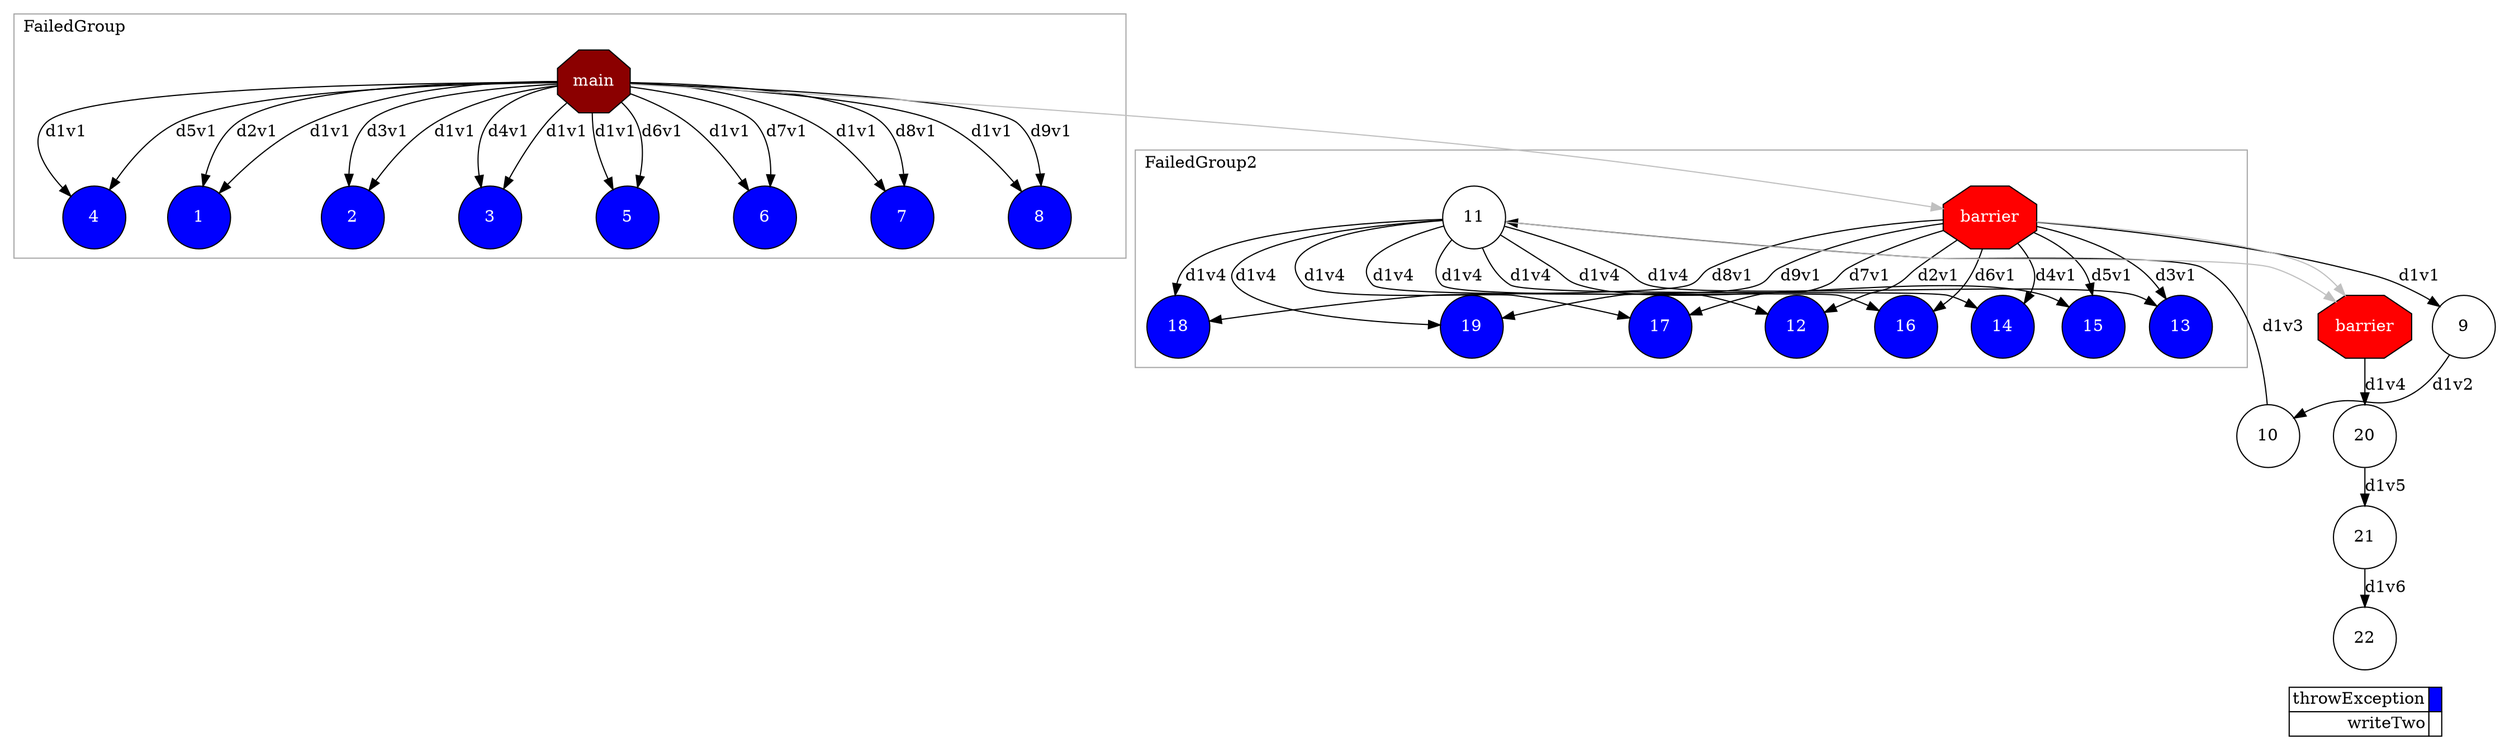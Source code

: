 digraph {
  rankdir=TB;
  labeljust="l";
  compound= true;
  subgraph dependence_graph {
    ranksep=0.20;
    node[height=0.75];

Synchro0[label="main", shape=octagon, style=filled fillcolor="#8B0000" fontcolor="#FFFFFF"];
subgraph clusterTasksFailedGroup {
shape=rect;
node[height=0.75];
color="#A9A9A9"; 
label="FailedGroup";

1[shape=circle, style=filled fillcolor="#0000ff" fontcolor="#ffffff"];
Synchro0 -> 1 [label="d1v1"];
Synchro0 -> 1 [label="d2v1"];
2[shape=circle, style=filled fillcolor="#0000ff" fontcolor="#ffffff"];
Synchro0 -> 2 [label="d1v1"];
Synchro0 -> 2 [label="d3v1"];
3[shape=circle, style=filled fillcolor="#0000ff" fontcolor="#ffffff"];
Synchro0 -> 3 [label="d1v1"];
Synchro0 -> 3 [label="d4v1"];
4[shape=circle, style=filled fillcolor="#0000ff" fontcolor="#ffffff"];
Synchro0 -> 4 [label="d1v1"];
Synchro0 -> 4 [label="d5v1"];
5[shape=circle, style=filled fillcolor="#0000ff" fontcolor="#ffffff"];
Synchro0 -> 5 [label="d1v1"];
Synchro0 -> 5 [label="d6v1"];
6[shape=circle, style=filled fillcolor="#0000ff" fontcolor="#ffffff"];
Synchro0 -> 6 [label="d1v1"];
Synchro0 -> 6 [label="d7v1"];
7[shape=circle, style=filled fillcolor="#0000ff" fontcolor="#ffffff"];
Synchro0 -> 7 [label="d1v1"];
Synchro0 -> 7 [label="d8v1"];
8[shape=circle, style=filled fillcolor="#0000ff" fontcolor="#ffffff"];
Synchro0 -> 8 [label="d1v1"];
Synchro0 -> 8 [label="d9v1"];
}

Synchro1[label="barrier", shape=octagon, style=filled fillcolor="#ff0000" fontcolor="#FFFFFF"];
Synchro0 -> Synchro1 [color=grey];
9[shape=circle, style=filled fillcolor="#ffffff" fontcolor="#000000"];
Synchro1 -> 9 [label="d1v1"];
10[shape=circle, style=filled fillcolor="#ffffff" fontcolor="#000000"];
9 -> 10 [label="d1v2"];
11[shape=circle, style=filled fillcolor="#ffffff" fontcolor="#000000"];
10 -> 11 [label="d1v3"];
subgraph clusterTasksFailedGroup2 {
shape=rect;
node[height=0.75];
color="#A9A9A9"; 
label="FailedGroup2";

12[shape=circle, style=filled fillcolor="#0000ff" fontcolor="#ffffff"];
11 -> 12 [label="d1v4"];
Synchro1 -> 12 [label="d2v1"];
13[shape=circle, style=filled fillcolor="#0000ff" fontcolor="#ffffff"];
11 -> 13 [label="d1v4"];
Synchro1 -> 13 [label="d3v1"];
14[shape=circle, style=filled fillcolor="#0000ff" fontcolor="#ffffff"];
11 -> 14 [label="d1v4"];
Synchro1 -> 14 [label="d4v1"];
15[shape=circle, style=filled fillcolor="#0000ff" fontcolor="#ffffff"];
11 -> 15 [label="d1v4"];
Synchro1 -> 15 [label="d5v1"];
16[shape=circle, style=filled fillcolor="#0000ff" fontcolor="#ffffff"];
11 -> 16 [label="d1v4"];
Synchro1 -> 16 [label="d6v1"];
17[shape=circle, style=filled fillcolor="#0000ff" fontcolor="#ffffff"];
11 -> 17 [label="d1v4"];
Synchro1 -> 17 [label="d7v1"];
18[shape=circle, style=filled fillcolor="#0000ff" fontcolor="#ffffff"];
11 -> 18 [label="d1v4"];
Synchro1 -> 18 [label="d8v1"];
19[shape=circle, style=filled fillcolor="#0000ff" fontcolor="#ffffff"];
11 -> 19 [label="d1v4"];
Synchro1 -> 19 [label="d9v1"];
}

Synchro2[label="barrier", shape=octagon, style=filled fillcolor="#ff0000" fontcolor="#FFFFFF"];
Synchro1 -> Synchro2 [color=grey];
11 -> Synchro2 [color=grey];
20[shape=circle, style=filled fillcolor="#ffffff" fontcolor="#000000"];
Synchro2 -> 20 [label="d1v4"];
21[shape=circle, style=filled fillcolor="#ffffff" fontcolor="#000000"];
20 -> 21 [label="d1v5"];
22[shape=circle, style=filled fillcolor="#ffffff" fontcolor="#000000"];
21 -> 22 [label="d1v6"];  }
  subgraph legend {
    rank=sink;
    node [shape=plaintext, height=0.75];
    ranksep=0.20;
    label = "Legend";
    key [label=<
      <table border="0" cellpadding="2" cellspacing="0" cellborder="1">
<tr>
<td align="right">throwException</td>
<td bgcolor="#0000ff">&nbsp;</td>
</tr>
<tr>
<td align="right">writeTwo</td>
<td bgcolor="#ffffff">&nbsp;</td>
</tr>
      </table>
    >]
  }
}
